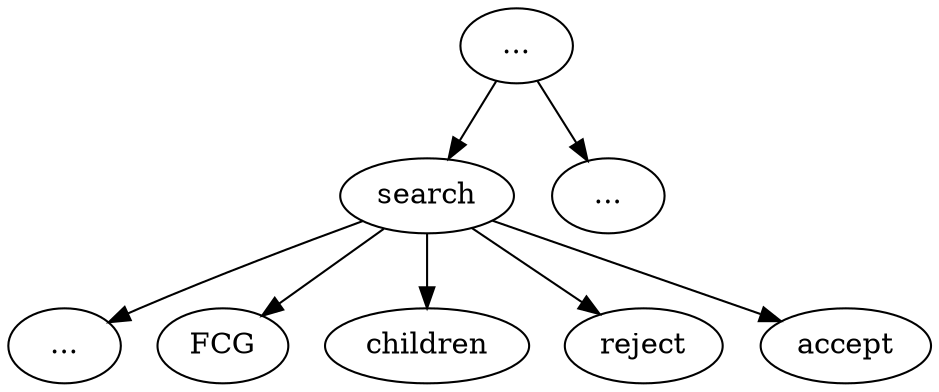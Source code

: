 digraph AST {
	ellipse1 [label = "..."]
	ellipse1 -> search
	ellipse1 -> "..."
	ellipse2 [label = "..."]
	
	search -> ellipse2
	search -> FCG
	search -> children
	search -> reject
	search -> accept

}